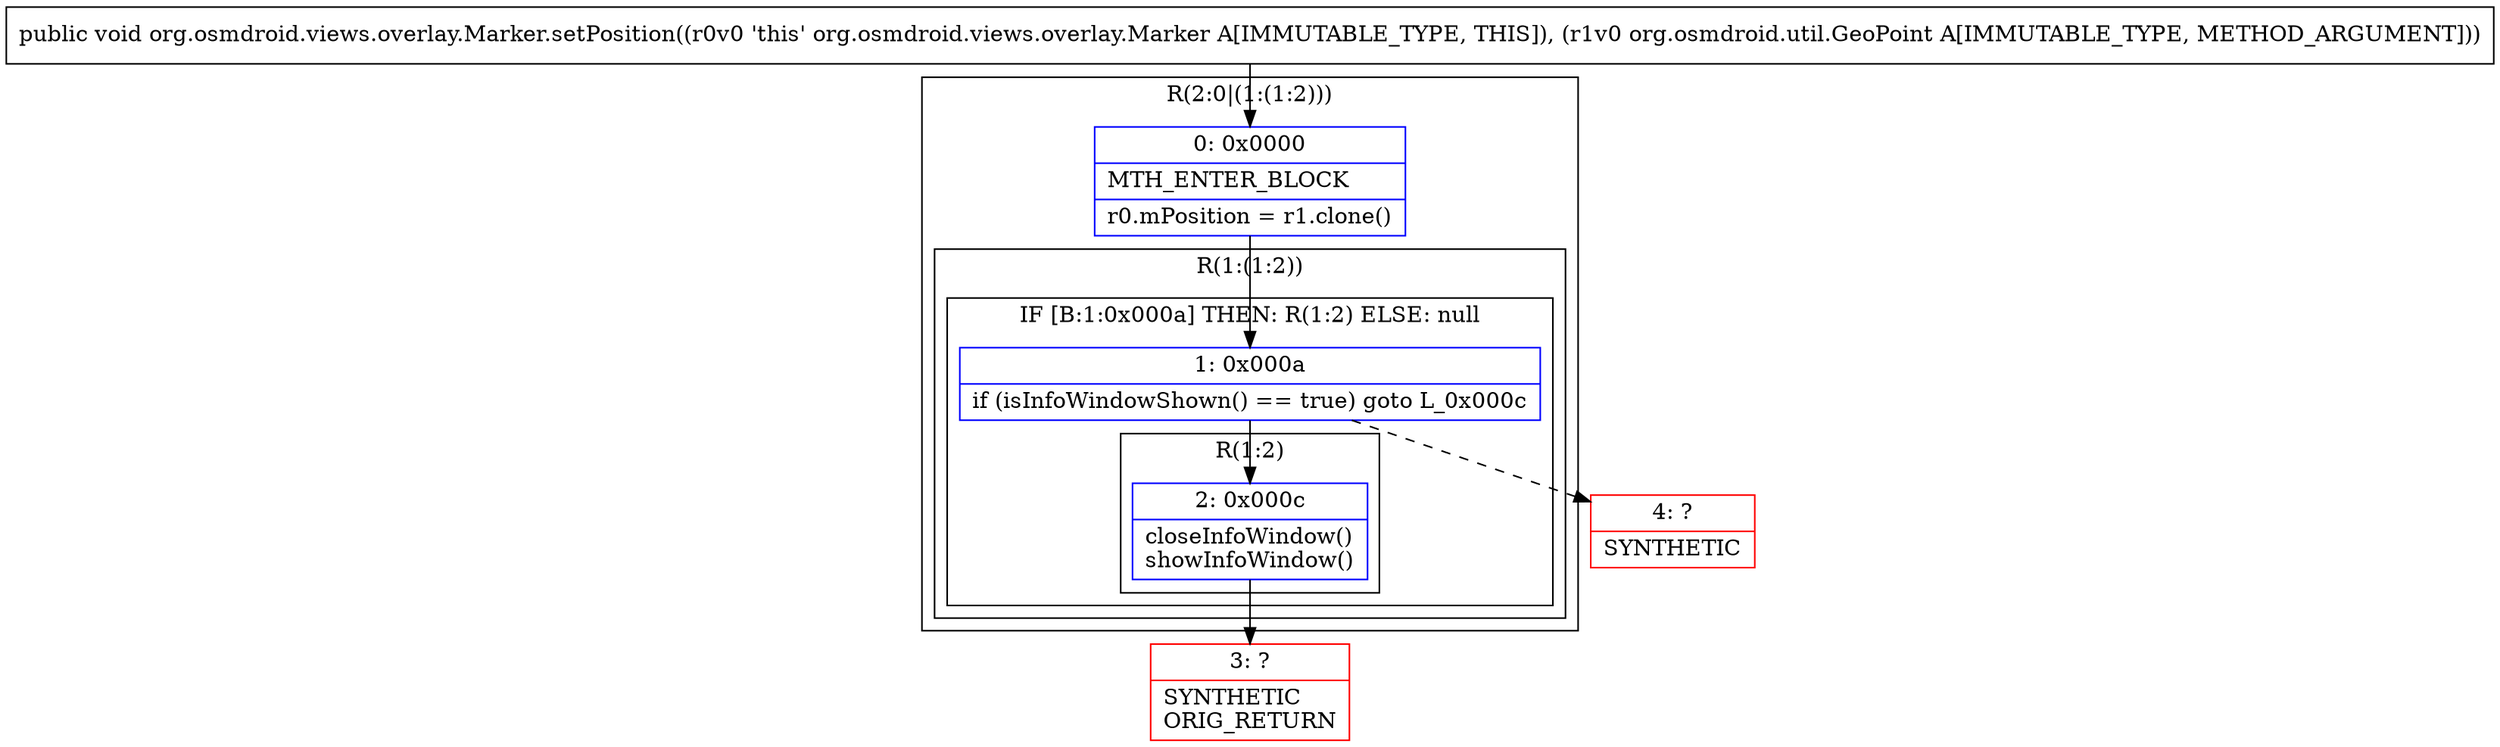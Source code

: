 digraph "CFG fororg.osmdroid.views.overlay.Marker.setPosition(Lorg\/osmdroid\/util\/GeoPoint;)V" {
subgraph cluster_Region_2037259030 {
label = "R(2:0|(1:(1:2)))";
node [shape=record,color=blue];
Node_0 [shape=record,label="{0\:\ 0x0000|MTH_ENTER_BLOCK\l|r0.mPosition = r1.clone()\l}"];
subgraph cluster_Region_307036155 {
label = "R(1:(1:2))";
node [shape=record,color=blue];
subgraph cluster_IfRegion_298098473 {
label = "IF [B:1:0x000a] THEN: R(1:2) ELSE: null";
node [shape=record,color=blue];
Node_1 [shape=record,label="{1\:\ 0x000a|if (isInfoWindowShown() == true) goto L_0x000c\l}"];
subgraph cluster_Region_22459130 {
label = "R(1:2)";
node [shape=record,color=blue];
Node_2 [shape=record,label="{2\:\ 0x000c|closeInfoWindow()\lshowInfoWindow()\l}"];
}
}
}
}
Node_3 [shape=record,color=red,label="{3\:\ ?|SYNTHETIC\lORIG_RETURN\l}"];
Node_4 [shape=record,color=red,label="{4\:\ ?|SYNTHETIC\l}"];
MethodNode[shape=record,label="{public void org.osmdroid.views.overlay.Marker.setPosition((r0v0 'this' org.osmdroid.views.overlay.Marker A[IMMUTABLE_TYPE, THIS]), (r1v0 org.osmdroid.util.GeoPoint A[IMMUTABLE_TYPE, METHOD_ARGUMENT])) }"];
MethodNode -> Node_0;
Node_0 -> Node_1;
Node_1 -> Node_2;
Node_1 -> Node_4[style=dashed];
Node_2 -> Node_3;
}

